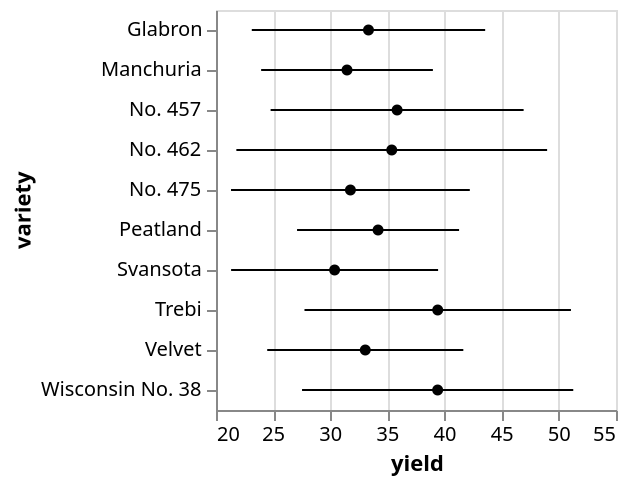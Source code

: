 {"$schema": "https://vega.github.io/schema/vega-lite/v4.json", "data": {"values": [{"yield": 27, "variety": "Manchuria", "year": 1931, "site": "University Farm"}, {"yield": 48.86667, "variety": "Manchuria", "year": 1931, "site": "Waseca"}, {"yield": 27.43334, "variety": "Manchuria", "year": 1931, "site": "Morris"}, {"yield": 39.93333, "variety": "Manchuria", "year": 1931, "site": "Crookston"}, {"yield": 32.96667, "variety": "Manchuria", "year": 1931, "site": "Grand Rapids"}, {"yield": 28.96667, "variety": "Manchuria", "year": 1931, "site": "Duluth"}, {"yield": 43.06666, "variety": "Glabron", "year": 1931, "site": "University Farm"}, {"yield": 55.2, "variety": "Glabron", "year": 1931, "site": "Waseca"}, {"yield": 28.76667, "variety": "Glabron", "year": 1931, "site": "Morris"}, {"yield": 38.13333, "variety": "Glabron", "year": 1931, "site": "Crookston"}, {"yield": 29.13333, "variety": "Glabron", "year": 1931, "site": "Grand Rapids"}, {"yield": 29.66667, "variety": "Glabron", "year": 1931, "site": "Duluth"}, {"yield": 35.13333, "variety": "Svansota", "year": 1931, "site": "University Farm"}, {"yield": 47.33333, "variety": "Svansota", "year": 1931, "site": "Waseca"}, {"yield": 25.76667, "variety": "Svansota", "year": 1931, "site": "Morris"}, {"yield": 40.46667, "variety": "Svansota", "year": 1931, "site": "Crookston"}, {"yield": 29.66667, "variety": "Svansota", "year": 1931, "site": "Grand Rapids"}, {"yield": 25.7, "variety": "Svansota", "year": 1931, "site": "Duluth"}, {"yield": 39.9, "variety": "Velvet", "year": 1931, "site": "University Farm"}, {"yield": 50.23333, "variety": "Velvet", "year": 1931, "site": "Waseca"}, {"yield": 26.13333, "variety": "Velvet", "year": 1931, "site": "Morris"}, {"yield": 41.33333, "variety": "Velvet", "year": 1931, "site": "Crookston"}, {"yield": 23.03333, "variety": "Velvet", "year": 1931, "site": "Grand Rapids"}, {"yield": 26.3, "variety": "Velvet", "year": 1931, "site": "Duluth"}, {"yield": 36.56666, "variety": "Trebi", "year": 1931, "site": "University Farm"}, {"yield": 63.8333, "variety": "Trebi", "year": 1931, "site": "Waseca"}, {"yield": 43.76667, "variety": "Trebi", "year": 1931, "site": "Morris"}, {"yield": 46.93333, "variety": "Trebi", "year": 1931, "site": "Crookston"}, {"yield": 29.76667, "variety": "Trebi", "year": 1931, "site": "Grand Rapids"}, {"yield": 33.93333, "variety": "Trebi", "year": 1931, "site": "Duluth"}, {"yield": 43.26667, "variety": "No. 457", "year": 1931, "site": "University Farm"}, {"yield": 58.1, "variety": "No. 457", "year": 1931, "site": "Waseca"}, {"yield": 28.7, "variety": "No. 457", "year": 1931, "site": "Morris"}, {"yield": 45.66667, "variety": "No. 457", "year": 1931, "site": "Crookston"}, {"yield": 32.16667, "variety": "No. 457", "year": 1931, "site": "Grand Rapids"}, {"yield": 33.6, "variety": "No. 457", "year": 1931, "site": "Duluth"}, {"yield": 36.6, "variety": "No. 462", "year": 1931, "site": "University Farm"}, {"yield": 65.7667, "variety": "No. 462", "year": 1931, "site": "Waseca"}, {"yield": 30.36667, "variety": "No. 462", "year": 1931, "site": "Morris"}, {"yield": 48.56666, "variety": "No. 462", "year": 1931, "site": "Crookston"}, {"yield": 24.93334, "variety": "No. 462", "year": 1931, "site": "Grand Rapids"}, {"yield": 28.1, "variety": "No. 462", "year": 1931, "site": "Duluth"}, {"yield": 32.76667, "variety": "Peatland", "year": 1931, "site": "University Farm"}, {"yield": 48.56666, "variety": "Peatland", "year": 1931, "site": "Waseca"}, {"yield": 29.86667, "variety": "Peatland", "year": 1931, "site": "Morris"}, {"yield": 41.6, "variety": "Peatland", "year": 1931, "site": "Crookston"}, {"yield": 34.7, "variety": "Peatland", "year": 1931, "site": "Grand Rapids"}, {"yield": 32, "variety": "Peatland", "year": 1931, "site": "Duluth"}, {"yield": 24.66667, "variety": "No. 475", "year": 1931, "site": "University Farm"}, {"yield": 46.76667, "variety": "No. 475", "year": 1931, "site": "Waseca"}, {"yield": 22.6, "variety": "No. 475", "year": 1931, "site": "Morris"}, {"yield": 44.1, "variety": "No. 475", "year": 1931, "site": "Crookston"}, {"yield": 19.7, "variety": "No. 475", "year": 1931, "site": "Grand Rapids"}, {"yield": 33.06666, "variety": "No. 475", "year": 1931, "site": "Duluth"}, {"yield": 39.3, "variety": "Wisconsin No. 38", "year": 1931, "site": "University Farm"}, {"yield": 58.8, "variety": "Wisconsin No. 38", "year": 1931, "site": "Waseca"}, {"yield": 29.46667, "variety": "Wisconsin No. 38", "year": 1931, "site": "Morris"}, {"yield": 49.86667, "variety": "Wisconsin No. 38", "year": 1931, "site": "Crookston"}, {"yield": 34.46667, "variety": "Wisconsin No. 38", "year": 1931, "site": "Grand Rapids"}, {"yield": 31.6, "variety": "Wisconsin No. 38", "year": 1931, "site": "Duluth"}, {"yield": 26.9, "variety": "Manchuria", "year": 1932, "site": "University Farm"}, {"yield": 33.46667, "variety": "Manchuria", "year": 1932, "site": "Waseca"}, {"yield": 34.36666, "variety": "Manchuria", "year": 1932, "site": "Morris"}, {"yield": 32.96667, "variety": "Manchuria", "year": 1932, "site": "Crookston"}, {"yield": 22.13333, "variety": "Manchuria", "year": 1932, "site": "Grand Rapids"}, {"yield": 22.56667, "variety": "Manchuria", "year": 1932, "site": "Duluth"}, {"yield": 36.8, "variety": "Glabron", "year": 1932, "site": "University Farm"}, {"yield": 37.73333, "variety": "Glabron", "year": 1932, "site": "Waseca"}, {"yield": 35.13333, "variety": "Glabron", "year": 1932, "site": "Morris"}, {"yield": 26.16667, "variety": "Glabron", "year": 1932, "site": "Crookston"}, {"yield": 14.43333, "variety": "Glabron", "year": 1932, "site": "Grand Rapids"}, {"yield": 25.86667, "variety": "Glabron", "year": 1932, "site": "Duluth"}, {"yield": 27.43334, "variety": "Svansota", "year": 1932, "site": "University Farm"}, {"yield": 38.5, "variety": "Svansota", "year": 1932, "site": "Waseca"}, {"yield": 35.03333, "variety": "Svansota", "year": 1932, "site": "Morris"}, {"yield": 20.63333, "variety": "Svansota", "year": 1932, "site": "Crookston"}, {"yield": 16.63333, "variety": "Svansota", "year": 1932, "site": "Grand Rapids"}, {"yield": 22.23333, "variety": "Svansota", "year": 1932, "site": "Duluth"}, {"yield": 26.8, "variety": "Velvet", "year": 1932, "site": "University Farm"}, {"yield": 37.4, "variety": "Velvet", "year": 1932, "site": "Waseca"}, {"yield": 38.83333, "variety": "Velvet", "year": 1932, "site": "Morris"}, {"yield": 32.06666, "variety": "Velvet", "year": 1932, "site": "Crookston"}, {"yield": 32.23333, "variety": "Velvet", "year": 1932, "site": "Grand Rapids"}, {"yield": 22.46667, "variety": "Velvet", "year": 1932, "site": "Duluth"}, {"yield": 29.06667, "variety": "Trebi", "year": 1932, "site": "University Farm"}, {"yield": 49.2333, "variety": "Trebi", "year": 1932, "site": "Waseca"}, {"yield": 46.63333, "variety": "Trebi", "year": 1932, "site": "Morris"}, {"yield": 41.83333, "variety": "Trebi", "year": 1932, "site": "Crookston"}, {"yield": 20.63333, "variety": "Trebi", "year": 1932, "site": "Grand Rapids"}, {"yield": 30.6, "variety": "Trebi", "year": 1932, "site": "Duluth"}, {"yield": 26.43334, "variety": "No. 457", "year": 1932, "site": "University Farm"}, {"yield": 42.2, "variety": "No. 457", "year": 1932, "site": "Waseca"}, {"yield": 43.53334, "variety": "No. 457", "year": 1932, "site": "Morris"}, {"yield": 34.33333, "variety": "No. 457", "year": 1932, "site": "Crookston"}, {"yield": 19.46667, "variety": "No. 457", "year": 1932, "site": "Grand Rapids"}, {"yield": 22.7, "variety": "No. 457", "year": 1932, "site": "Duluth"}, {"yield": 25.56667, "variety": "No. 462", "year": 1932, "site": "University Farm"}, {"yield": 44.7, "variety": "No. 462", "year": 1932, "site": "Waseca"}, {"yield": 47, "variety": "No. 462", "year": 1932, "site": "Morris"}, {"yield": 30.53333, "variety": "No. 462", "year": 1932, "site": "Crookston"}, {"yield": 19.9, "variety": "No. 462", "year": 1932, "site": "Grand Rapids"}, {"yield": 22.5, "variety": "No. 462", "year": 1932, "site": "Duluth"}, {"yield": 28.06667, "variety": "Peatland", "year": 1932, "site": "University Farm"}, {"yield": 36.03333, "variety": "Peatland", "year": 1932, "site": "Waseca"}, {"yield": 43.2, "variety": "Peatland", "year": 1932, "site": "Morris"}, {"yield": 25.23333, "variety": "Peatland", "year": 1932, "site": "Crookston"}, {"yield": 26.76667, "variety": "Peatland", "year": 1932, "site": "Grand Rapids"}, {"yield": 31.36667, "variety": "Peatland", "year": 1932, "site": "Duluth"}, {"yield": 30, "variety": "No. 475", "year": 1932, "site": "University Farm"}, {"yield": 41.26667, "variety": "No. 475", "year": 1932, "site": "Waseca"}, {"yield": 44.23333, "variety": "No. 475", "year": 1932, "site": "Morris"}, {"yield": 32.13333, "variety": "No. 475", "year": 1932, "site": "Crookston"}, {"yield": 15.23333, "variety": "No. 475", "year": 1932, "site": "Grand Rapids"}, {"yield": 27.36667, "variety": "No. 475", "year": 1932, "site": "Duluth"}, {"yield": 38, "variety": "Wisconsin No. 38", "year": 1932, "site": "University Farm"}, {"yield": 58.16667, "variety": "Wisconsin No. 38", "year": 1932, "site": "Waseca"}, {"yield": 47.16667, "variety": "Wisconsin No. 38", "year": 1932, "site": "Morris"}, {"yield": 35.9, "variety": "Wisconsin No. 38", "year": 1932, "site": "Crookston"}, {"yield": 20.66667, "variety": "Wisconsin No. 38", "year": 1932, "site": "Grand Rapids"}, {"yield": 29.33333, "variety": "Wisconsin No. 38", "year": 1932, "site": "Duluth"}]}, "layer": [{"mark": {"type": "errorbar", "extent": "stdev"}, "encoding": {"x": {"field": "yield", "type": "quantitative", "scale": {"zero": false}}, "y": {"field": "variety", "type": "ordinal"}}}, {"mark": {"type": "point", "filled": true, "color": "black"}, "encoding": {"x": {"field": "yield", "type": "quantitative", "aggregate": "mean"}, "y": {"field": "variety", "type": "ordinal"}}}]}